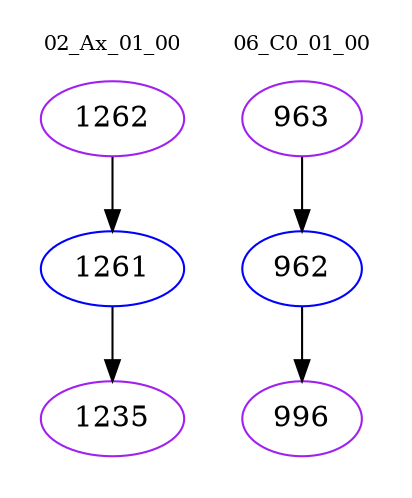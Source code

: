digraph{
subgraph cluster_0 {
color = white
label = "02_Ax_01_00";
fontsize=10;
T0_1262 [label="1262", color="purple"]
T0_1262 -> T0_1261 [color="black"]
T0_1261 [label="1261", color="blue"]
T0_1261 -> T0_1235 [color="black"]
T0_1235 [label="1235", color="purple"]
}
subgraph cluster_1 {
color = white
label = "06_C0_01_00";
fontsize=10;
T1_963 [label="963", color="purple"]
T1_963 -> T1_962 [color="black"]
T1_962 [label="962", color="blue"]
T1_962 -> T1_996 [color="black"]
T1_996 [label="996", color="purple"]
}
}
